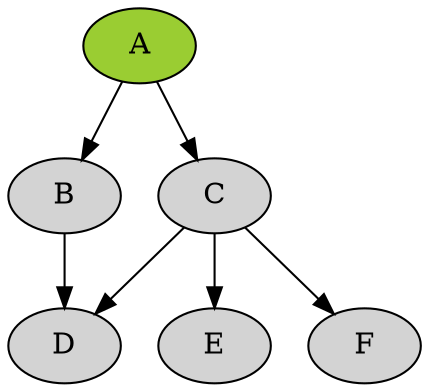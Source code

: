 digraph {
  node [style = filled]
  A [fillcolor = yellowgreen]
  A -> B 
  A -> C
  C -> D
  C -> E
  C -> F
  B -> D
}